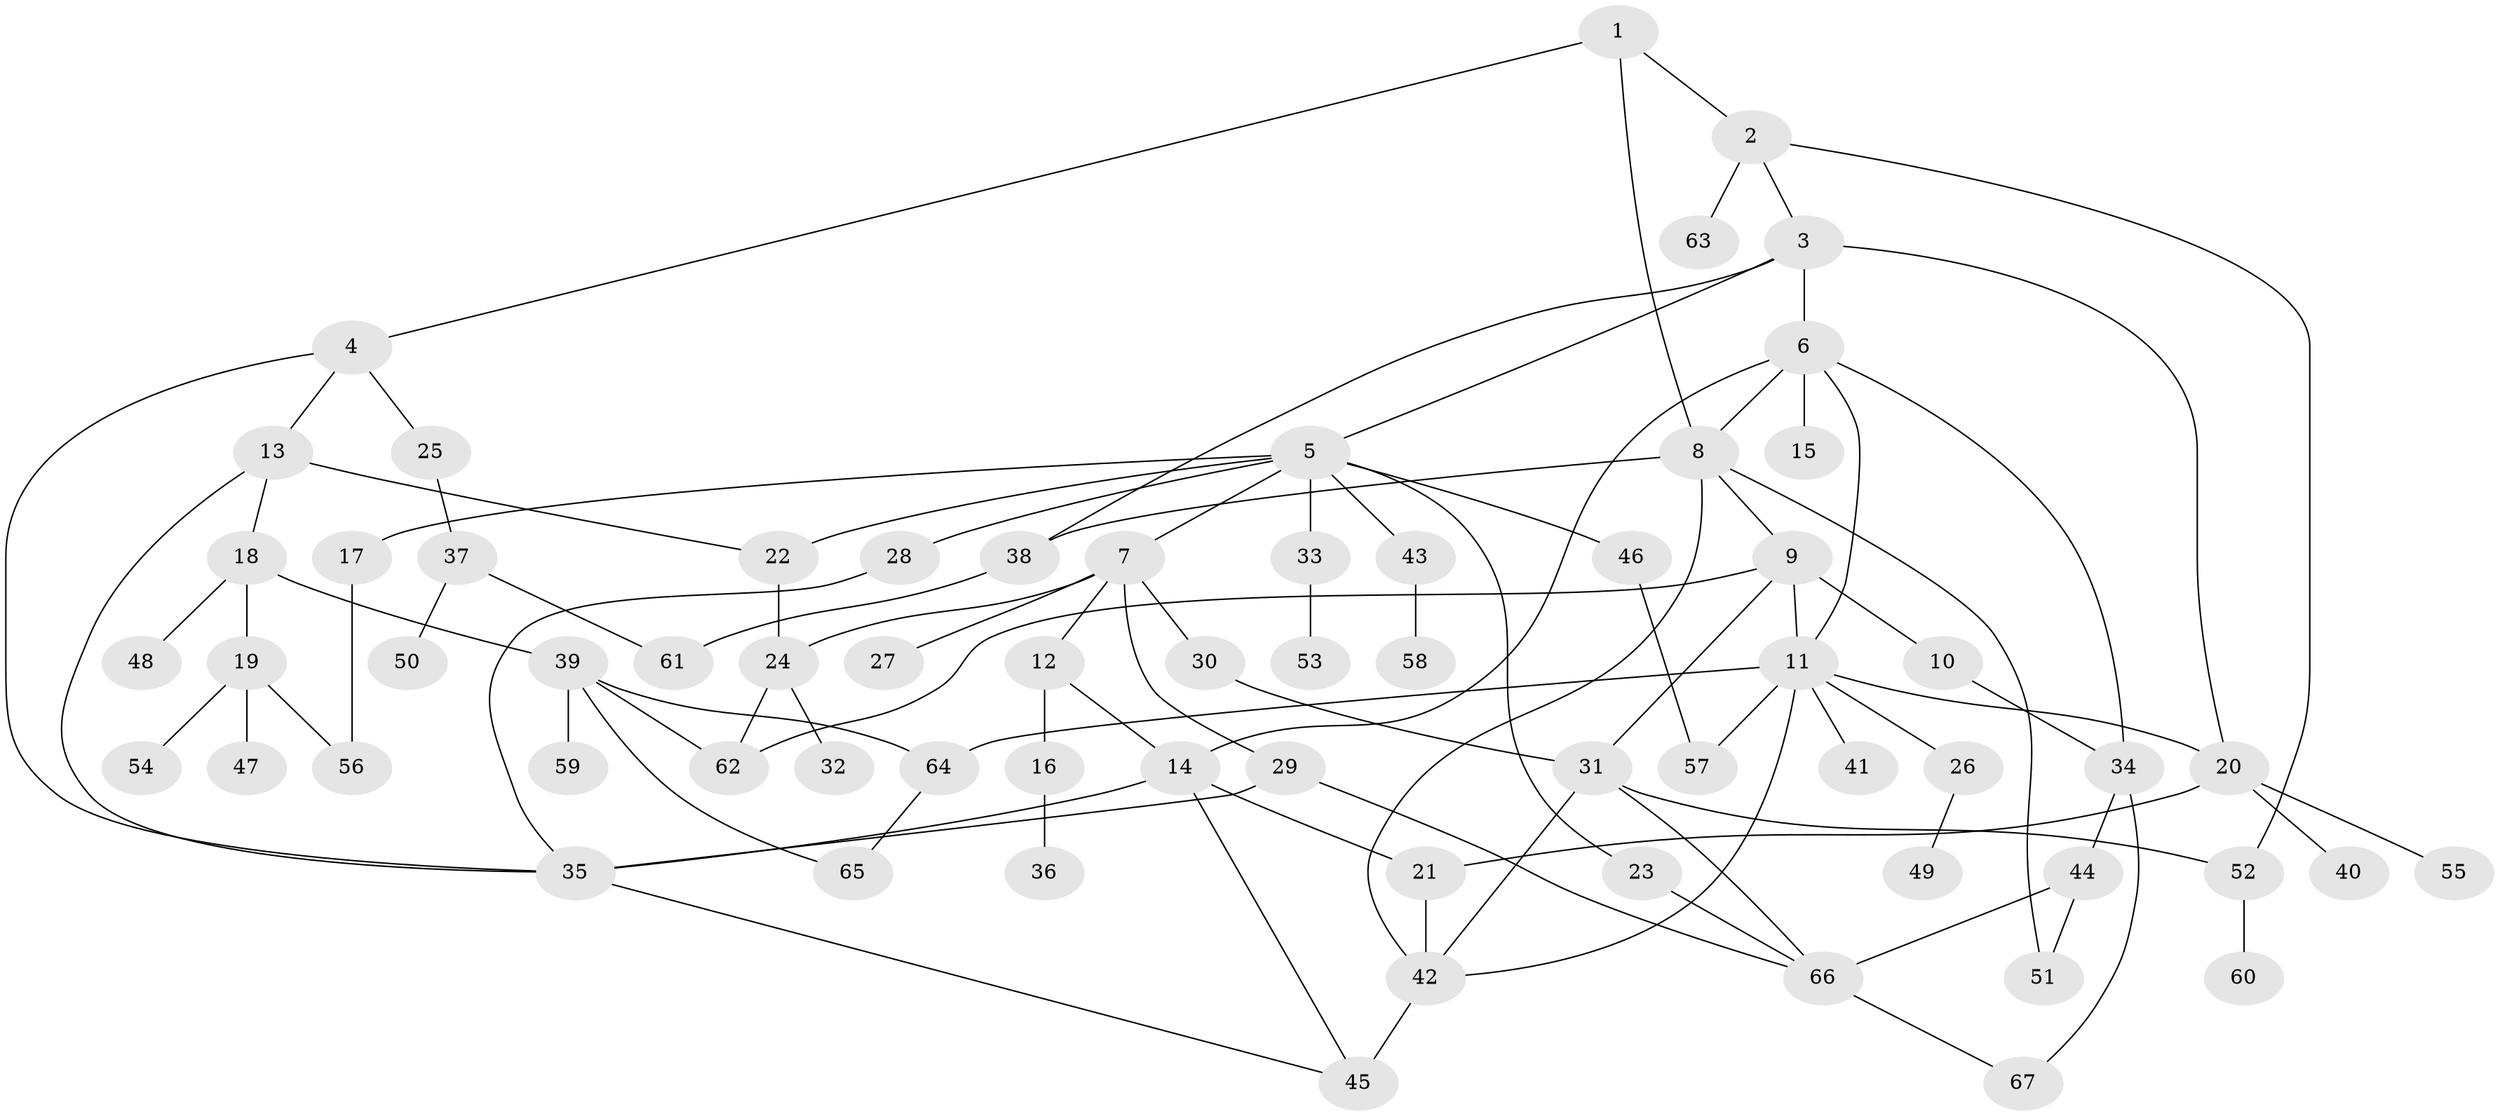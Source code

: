 // original degree distribution, {4: 0.09774436090225563, 5: 0.05263157894736842, 9: 0.007518796992481203, 10: 0.007518796992481203, 7: 0.007518796992481203, 6: 0.022556390977443608, 3: 0.21052631578947367, 2: 0.2706766917293233, 1: 0.3233082706766917}
// Generated by graph-tools (version 1.1) at 2025/34/03/09/25 02:34:22]
// undirected, 67 vertices, 98 edges
graph export_dot {
graph [start="1"]
  node [color=gray90,style=filled];
  1;
  2;
  3;
  4;
  5;
  6;
  7;
  8;
  9;
  10;
  11;
  12;
  13;
  14;
  15;
  16;
  17;
  18;
  19;
  20;
  21;
  22;
  23;
  24;
  25;
  26;
  27;
  28;
  29;
  30;
  31;
  32;
  33;
  34;
  35;
  36;
  37;
  38;
  39;
  40;
  41;
  42;
  43;
  44;
  45;
  46;
  47;
  48;
  49;
  50;
  51;
  52;
  53;
  54;
  55;
  56;
  57;
  58;
  59;
  60;
  61;
  62;
  63;
  64;
  65;
  66;
  67;
  1 -- 2 [weight=1.0];
  1 -- 4 [weight=1.0];
  1 -- 8 [weight=1.0];
  2 -- 3 [weight=1.0];
  2 -- 52 [weight=1.0];
  2 -- 63 [weight=1.0];
  3 -- 5 [weight=1.0];
  3 -- 6 [weight=4.0];
  3 -- 20 [weight=1.0];
  3 -- 38 [weight=1.0];
  4 -- 13 [weight=1.0];
  4 -- 25 [weight=1.0];
  4 -- 35 [weight=1.0];
  5 -- 7 [weight=1.0];
  5 -- 17 [weight=1.0];
  5 -- 22 [weight=1.0];
  5 -- 23 [weight=1.0];
  5 -- 28 [weight=1.0];
  5 -- 33 [weight=1.0];
  5 -- 43 [weight=1.0];
  5 -- 46 [weight=1.0];
  6 -- 8 [weight=1.0];
  6 -- 11 [weight=1.0];
  6 -- 14 [weight=1.0];
  6 -- 15 [weight=1.0];
  6 -- 34 [weight=1.0];
  7 -- 12 [weight=1.0];
  7 -- 24 [weight=1.0];
  7 -- 27 [weight=1.0];
  7 -- 29 [weight=1.0];
  7 -- 30 [weight=1.0];
  8 -- 9 [weight=1.0];
  8 -- 38 [weight=1.0];
  8 -- 42 [weight=1.0];
  8 -- 51 [weight=1.0];
  9 -- 10 [weight=1.0];
  9 -- 11 [weight=1.0];
  9 -- 31 [weight=1.0];
  9 -- 62 [weight=1.0];
  10 -- 34 [weight=1.0];
  11 -- 20 [weight=1.0];
  11 -- 26 [weight=1.0];
  11 -- 41 [weight=1.0];
  11 -- 42 [weight=2.0];
  11 -- 57 [weight=1.0];
  11 -- 64 [weight=1.0];
  12 -- 14 [weight=1.0];
  12 -- 16 [weight=1.0];
  13 -- 18 [weight=1.0];
  13 -- 22 [weight=1.0];
  13 -- 35 [weight=1.0];
  14 -- 21 [weight=1.0];
  14 -- 35 [weight=1.0];
  14 -- 45 [weight=1.0];
  16 -- 36 [weight=1.0];
  17 -- 56 [weight=1.0];
  18 -- 19 [weight=1.0];
  18 -- 39 [weight=1.0];
  18 -- 48 [weight=1.0];
  19 -- 47 [weight=1.0];
  19 -- 54 [weight=1.0];
  19 -- 56 [weight=1.0];
  20 -- 21 [weight=1.0];
  20 -- 40 [weight=1.0];
  20 -- 55 [weight=1.0];
  21 -- 42 [weight=1.0];
  22 -- 24 [weight=1.0];
  23 -- 66 [weight=1.0];
  24 -- 32 [weight=2.0];
  24 -- 62 [weight=1.0];
  25 -- 37 [weight=1.0];
  26 -- 49 [weight=1.0];
  28 -- 35 [weight=1.0];
  29 -- 35 [weight=1.0];
  29 -- 66 [weight=1.0];
  30 -- 31 [weight=1.0];
  31 -- 42 [weight=1.0];
  31 -- 52 [weight=1.0];
  31 -- 66 [weight=1.0];
  33 -- 53 [weight=1.0];
  34 -- 44 [weight=1.0];
  34 -- 67 [weight=1.0];
  35 -- 45 [weight=1.0];
  37 -- 50 [weight=1.0];
  37 -- 61 [weight=1.0];
  38 -- 61 [weight=1.0];
  39 -- 59 [weight=1.0];
  39 -- 62 [weight=1.0];
  39 -- 64 [weight=1.0];
  39 -- 65 [weight=1.0];
  42 -- 45 [weight=2.0];
  43 -- 58 [weight=1.0];
  44 -- 51 [weight=1.0];
  44 -- 66 [weight=2.0];
  46 -- 57 [weight=1.0];
  52 -- 60 [weight=2.0];
  64 -- 65 [weight=1.0];
  66 -- 67 [weight=1.0];
}
